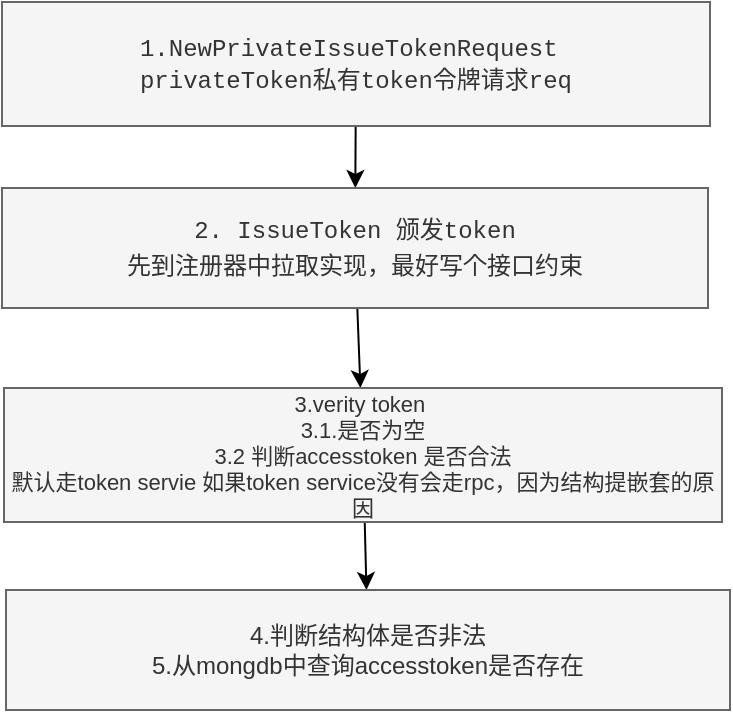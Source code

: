 <mxfile>
    <diagram id="yUs16ULibGR71BYzFcrN" name="Page-1">
        <mxGraphModel dx="915" dy="578" grid="0" gridSize="10" guides="1" tooltips="1" connect="1" arrows="1" fold="1" page="0" pageScale="1" pageWidth="827" pageHeight="1169" math="0" shadow="0">
            <root>
                <mxCell id="0"/>
                <mxCell id="1" parent="0"/>
                <mxCell id="10" value="" style="edgeStyle=none;html=1;labelBackgroundColor=none;fontSize=11;fontColor=#1A1A1A;" edge="1" parent="1" source="2" target="3">
                    <mxGeometry relative="1" as="geometry"/>
                </mxCell>
                <mxCell id="2" value="&lt;span style=&quot;font-family: Menlo, Monaco, &amp;quot;Courier New&amp;quot;, monospace; text-align: start;&quot;&gt;1.NewPrivateIssueTokenRequest&amp;nbsp;&lt;br&gt;&lt;/span&gt;&lt;span style=&quot;font-family: Menlo, Monaco, &amp;quot;Courier New&amp;quot;, monospace;&quot;&gt;privateToken私有token令牌请求req&lt;/span&gt;" style="rounded=0;whiteSpace=wrap;html=1;fillColor=#f5f5f5;strokeColor=#666666;fontColor=#333333;labelBackgroundColor=none;" parent="1" vertex="1">
                    <mxGeometry x="-78" y="23" width="354" height="62" as="geometry"/>
                </mxCell>
                <mxCell id="11" value="" style="edgeStyle=none;html=1;labelBackgroundColor=none;fontSize=11;fontColor=#1A1A1A;" edge="1" parent="1" source="3" target="5">
                    <mxGeometry relative="1" as="geometry"/>
                </mxCell>
                <mxCell id="3" value="&lt;div style=&quot;font-family: Menlo, Monaco, &amp;quot;Courier New&amp;quot;, monospace; font-size: 12px; line-height: 18px;&quot;&gt;&lt;span style=&quot;&quot;&gt;2. IssueToken 颁发token&lt;br&gt;先到注册器中拉取实现，最好写个接口约束&lt;/span&gt;&lt;/div&gt;" style="rounded=0;whiteSpace=wrap;html=1;fontSize=10;fillColor=#f5f5f5;strokeColor=#666666;fontColor=#333333;labelBackgroundColor=none;" parent="1" vertex="1">
                    <mxGeometry x="-78" y="116" width="353" height="60" as="geometry"/>
                </mxCell>
                <mxCell id="8" value="" style="edgeStyle=none;html=1;labelBackgroundColor=none;fontColor=#1A1A1A;" edge="1" parent="1" source="5" target="7">
                    <mxGeometry relative="1" as="geometry"/>
                </mxCell>
                <mxCell id="5" value="&lt;font style=&quot;font-size: 11px;&quot;&gt;3.verity token&amp;nbsp;&lt;br&gt;3.1.是否为空&lt;br&gt;3.2 判断accesstoken 是否合法&lt;br&gt;默认走token servie 如果token service没有会走rpc，因为结构提嵌套的原因&lt;br&gt;&lt;/font&gt;" style="rounded=0;whiteSpace=wrap;html=1;labelBackgroundColor=none;fontSize=10;fontColor=#333333;fillColor=#f5f5f5;strokeColor=#666666;" parent="1" vertex="1">
                    <mxGeometry x="-77" y="216" width="359" height="67" as="geometry"/>
                </mxCell>
                <mxCell id="7" value="4.判断结构体是否非法&lt;br&gt;5.从mongdb中查询accesstoken是否存在" style="rounded=0;fillColor=#f5f5f5;fontColor=#333333;strokeColor=#666666;labelBackgroundColor=none;whiteSpace=wrap;html=1;" vertex="1" parent="1">
                    <mxGeometry x="-76" y="317" width="362" height="60" as="geometry"/>
                </mxCell>
            </root>
        </mxGraphModel>
    </diagram>
</mxfile>